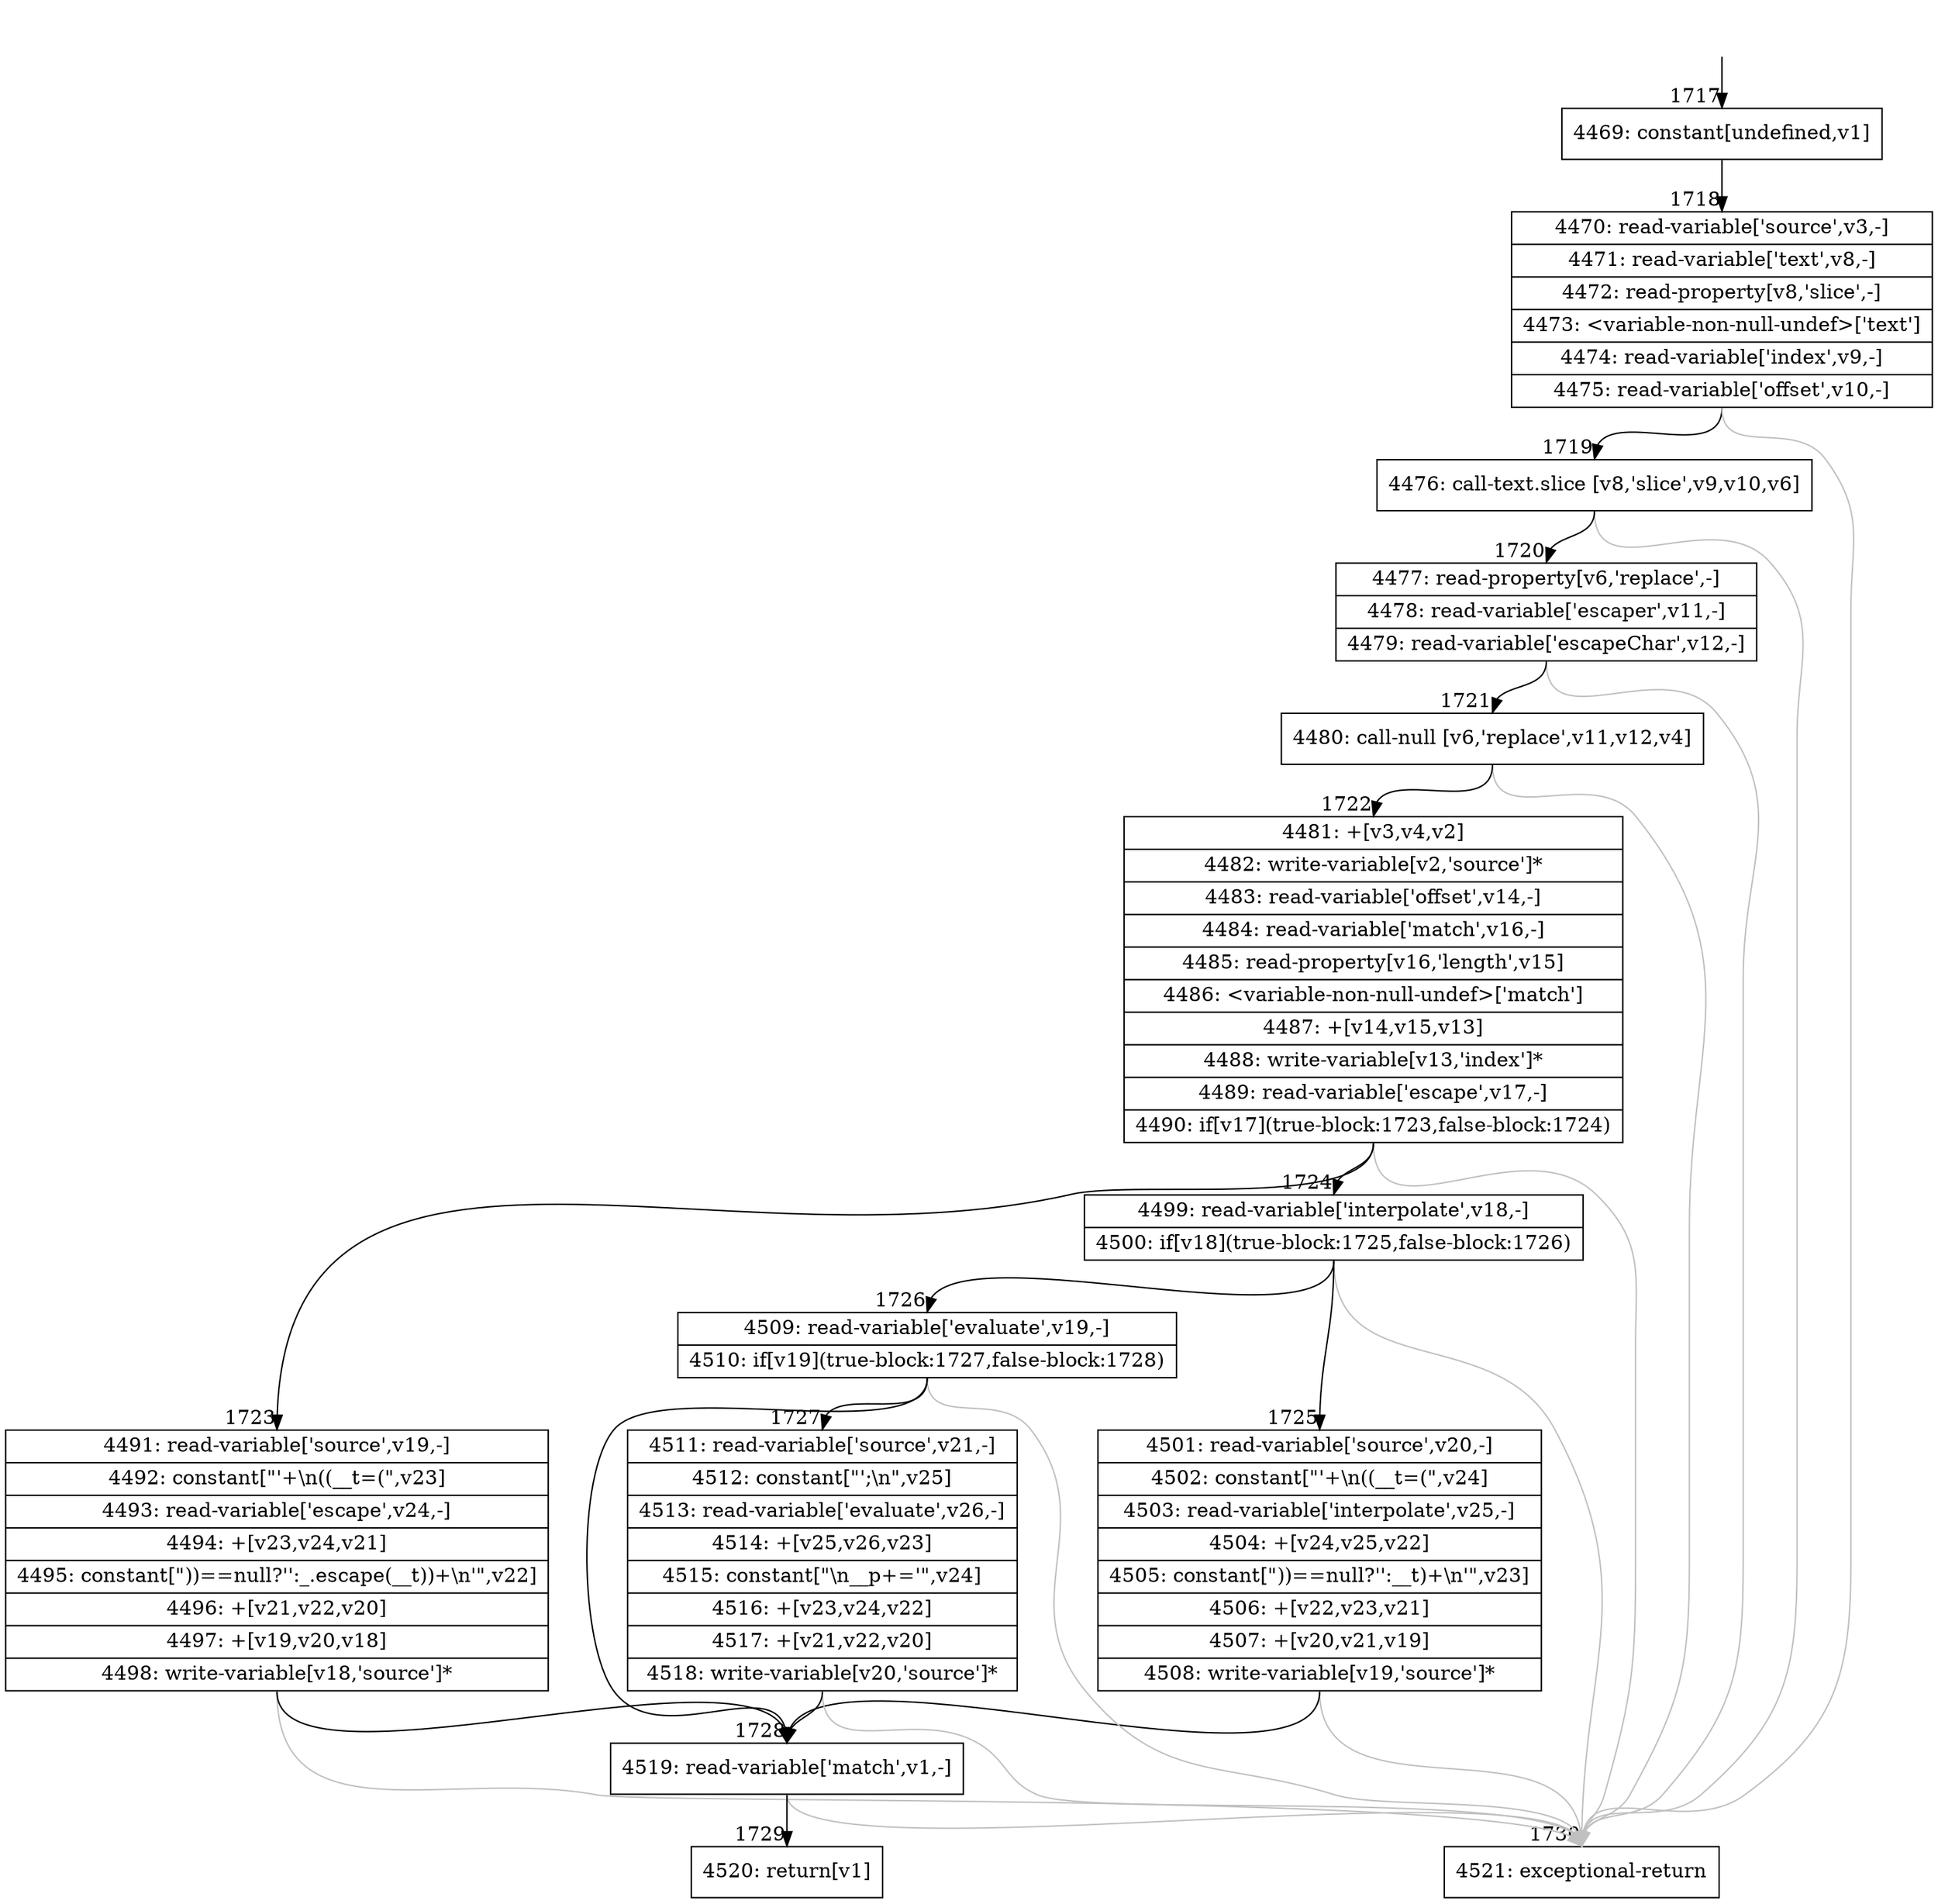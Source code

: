 digraph {
rankdir="TD"
BB_entry154[shape=none,label=""];
BB_entry154 -> BB1717 [tailport=s, headport=n, headlabel="    1717"]
BB1717 [shape=record label="{4469: constant[undefined,v1]}" ] 
BB1717 -> BB1718 [tailport=s, headport=n, headlabel="      1718"]
BB1718 [shape=record label="{4470: read-variable['source',v3,-]|4471: read-variable['text',v8,-]|4472: read-property[v8,'slice',-]|4473: \<variable-non-null-undef\>['text']|4474: read-variable['index',v9,-]|4475: read-variable['offset',v10,-]}" ] 
BB1718 -> BB1719 [tailport=s, headport=n, headlabel="      1719"]
BB1718 -> BB1730 [tailport=s, headport=n, color=gray, headlabel="      1730"]
BB1719 [shape=record label="{4476: call-text.slice [v8,'slice',v9,v10,v6]}" ] 
BB1719 -> BB1720 [tailport=s, headport=n, headlabel="      1720"]
BB1719 -> BB1730 [tailport=s, headport=n, color=gray]
BB1720 [shape=record label="{4477: read-property[v6,'replace',-]|4478: read-variable['escaper',v11,-]|4479: read-variable['escapeChar',v12,-]}" ] 
BB1720 -> BB1721 [tailport=s, headport=n, headlabel="      1721"]
BB1720 -> BB1730 [tailport=s, headport=n, color=gray]
BB1721 [shape=record label="{4480: call-null [v6,'replace',v11,v12,v4]}" ] 
BB1721 -> BB1722 [tailport=s, headport=n, headlabel="      1722"]
BB1721 -> BB1730 [tailport=s, headport=n, color=gray]
BB1722 [shape=record label="{4481: +[v3,v4,v2]|4482: write-variable[v2,'source']*|4483: read-variable['offset',v14,-]|4484: read-variable['match',v16,-]|4485: read-property[v16,'length',v15]|4486: \<variable-non-null-undef\>['match']|4487: +[v14,v15,v13]|4488: write-variable[v13,'index']*|4489: read-variable['escape',v17,-]|4490: if[v17](true-block:1723,false-block:1724)}" ] 
BB1722 -> BB1723 [tailport=s, headport=n, headlabel="      1723"]
BB1722 -> BB1724 [tailport=s, headport=n, headlabel="      1724"]
BB1722 -> BB1730 [tailport=s, headport=n, color=gray]
BB1723 [shape=record label="{4491: read-variable['source',v19,-]|4492: constant[\"'+\\n((__t=(\",v23]|4493: read-variable['escape',v24,-]|4494: +[v23,v24,v21]|4495: constant[\"))==null?'':_.escape(__t))+\\n'\",v22]|4496: +[v21,v22,v20]|4497: +[v19,v20,v18]|4498: write-variable[v18,'source']*}" ] 
BB1723 -> BB1728 [tailport=s, headport=n, headlabel="      1728"]
BB1723 -> BB1730 [tailport=s, headport=n, color=gray]
BB1724 [shape=record label="{4499: read-variable['interpolate',v18,-]|4500: if[v18](true-block:1725,false-block:1726)}" ] 
BB1724 -> BB1725 [tailport=s, headport=n, headlabel="      1725"]
BB1724 -> BB1726 [tailport=s, headport=n, headlabel="      1726"]
BB1724 -> BB1730 [tailport=s, headport=n, color=gray]
BB1725 [shape=record label="{4501: read-variable['source',v20,-]|4502: constant[\"'+\\n((__t=(\",v24]|4503: read-variable['interpolate',v25,-]|4504: +[v24,v25,v22]|4505: constant[\"))==null?'':__t)+\\n'\",v23]|4506: +[v22,v23,v21]|4507: +[v20,v21,v19]|4508: write-variable[v19,'source']*}" ] 
BB1725 -> BB1728 [tailport=s, headport=n]
BB1725 -> BB1730 [tailport=s, headport=n, color=gray]
BB1726 [shape=record label="{4509: read-variable['evaluate',v19,-]|4510: if[v19](true-block:1727,false-block:1728)}" ] 
BB1726 -> BB1727 [tailport=s, headport=n, headlabel="      1727"]
BB1726 -> BB1728 [tailport=s, headport=n]
BB1726 -> BB1730 [tailport=s, headport=n, color=gray]
BB1727 [shape=record label="{4511: read-variable['source',v21,-]|4512: constant[\"';\\n\",v25]|4513: read-variable['evaluate',v26,-]|4514: +[v25,v26,v23]|4515: constant[\"\\n__p+='\",v24]|4516: +[v23,v24,v22]|4517: +[v21,v22,v20]|4518: write-variable[v20,'source']*}" ] 
BB1727 -> BB1728 [tailport=s, headport=n]
BB1727 -> BB1730 [tailport=s, headport=n, color=gray]
BB1728 [shape=record label="{4519: read-variable['match',v1,-]}" ] 
BB1728 -> BB1729 [tailport=s, headport=n, headlabel="      1729"]
BB1728 -> BB1730 [tailport=s, headport=n, color=gray]
BB1729 [shape=record label="{4520: return[v1]}" ] 
BB1730 [shape=record label="{4521: exceptional-return}" ] 
//#$~ 1442
}

